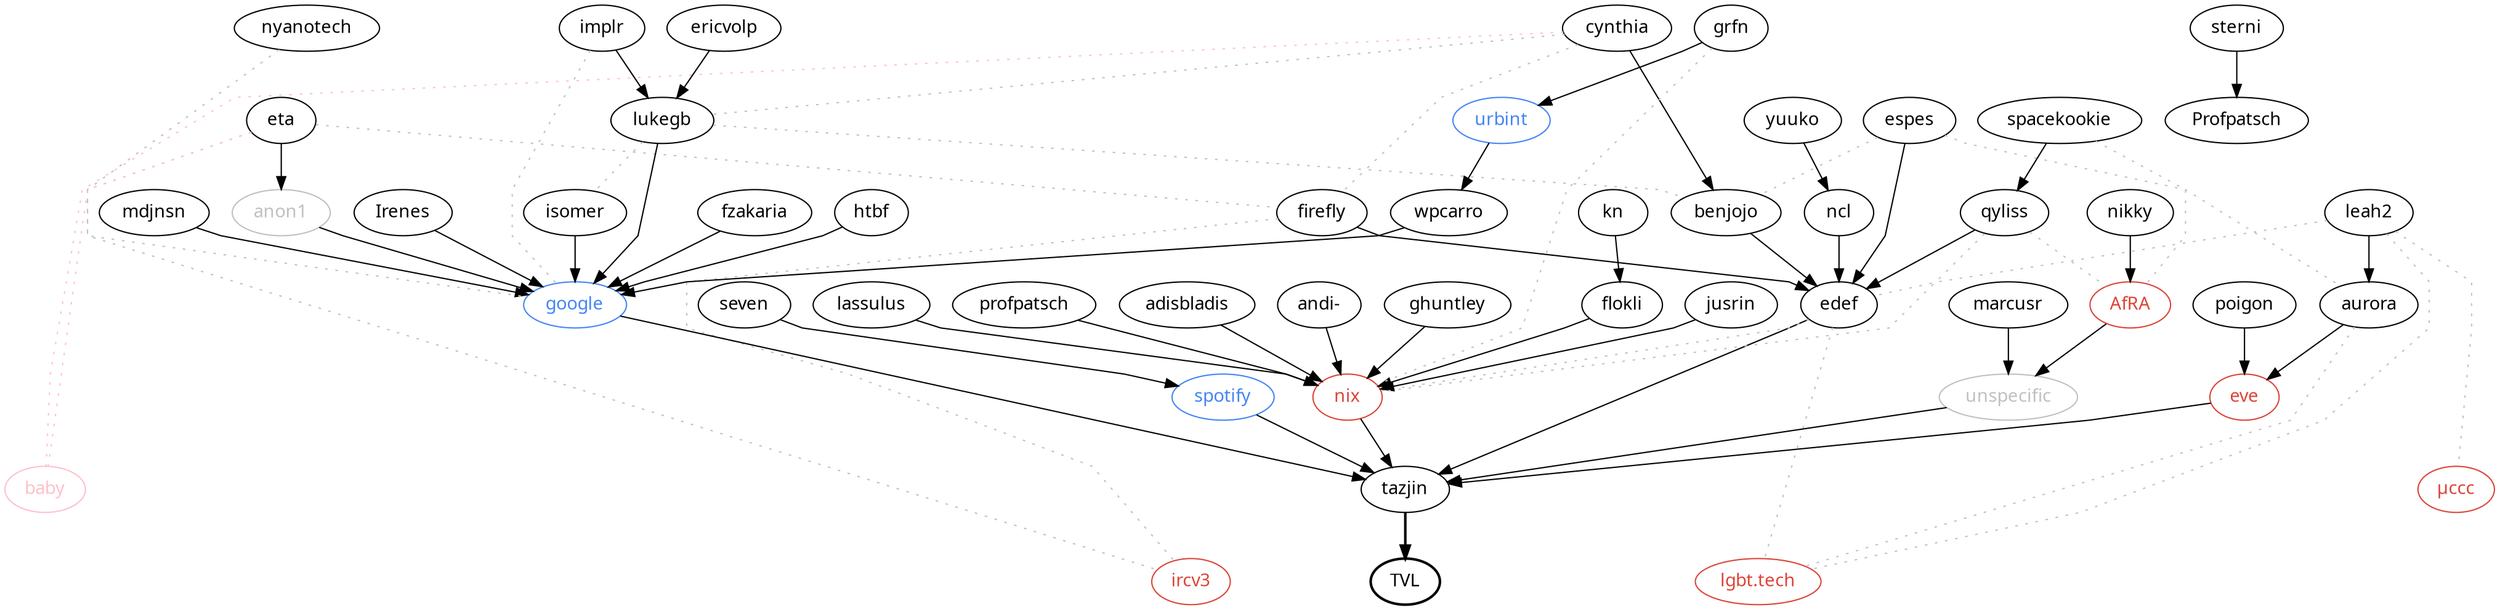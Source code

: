 digraph tvl {
  node [fontname = "JetBrains Mono"];
  overlap = false;
  splines = polyline;

  TVL [style="bold" href="http://tvl.fyi"];
  tazjin -> TVL [style="bold"];

  // people
  subgraph {
    Irenes [href="https://www.pluralpride.com/"];
    adisbladis [href="http://nixos.expert/"];
    andi [label="andi-" href="https://andreas.rammhold.de/"];
    anon1 [color="grey" fontcolor="grey"];
    aurora [href="https://nonegenderleftfox.aventine.se/"];
    benjojo [href="https://benjojo.co.uk/"];
    cynthia [href="https://cynthia.re/"];
    edef [href="https://edef.eu/files/edef.hs"];
    ericvolp [href="https://ericv.me"];
    espes;
    eta [href="https://theta.eu.org/"];
    firefly [href="http://firefly.nu/"];
    flokli [href="https://flokli.de/"];
    fzakaria [href="https://fzakaria.com/"];
    ghuntley [href="https://ghuntley.com/"];
    grfn [href="http://gws.fyi"];
    htbf [href="https://htbf.dev/"];
    implr [href="https://twitter.com/implring"];
    isomer [href="https://www.lorier.net/"];
    jusrin [href="https://jusrin.dev/"];
    kn;
    lassulus;
    leah2 [href="https://leahneukirchen.org/"];
    lukegb [href="https://lukegb.com/"];
    marcusr [href="http://marcus.nordaaker.com/"];
    mdjnsn;
    ncl;
    nikky [href="http://nikky.moe/"];
    nyanotech [href="https://twitter.com/nyanotech"];
    poigon;
    profpatsch [href="http://profpatsch.de/"];
    qyliss [href="https://alyssa.is"];
    seven [href="https://open.spotify.com/user/so7"];
    spacekookie [href="https://spacekookie.de/"];
    sterni [href="https://sterni.lv/"];
    tazjin [href="https://tazj.in/"];
    wpcarro [href="https://wpcarro.dev/"];
    yuuko;
  }

  // companies (blue)
  subgraph {
    node [color="#4285f4" fontcolor="#4285f4"];
    spotify [href="https://www.spotify.com/"];
    google [href="https://www.google.com/"];
    urbint [href="https://www.urbint.com/"];
  }

  // communities? (red)
  subgraph {
    node [color="#db4437" fontcolor="#db4437"];
    eve [href="https://www.eveonline.com/"];
    nix [href="https://nixos.org/nix/"];
    ircv3 [href="https://ircv3.net/"];
    lgbtslack [label="lgbt.tech" href="https://lgbtq.technology/"];
    muccc [label="µccc" href="https://muc.ccc.de/"];
    afra [label="AfRA" href="https://afra-berlin.de/"];
  }

  // special
  subgraph {
    baby [color="pink" fontcolor="pink" href="https://cynthia.re/s/baby"];
    unspecific [color="grey" fontcolor="grey"];
  }

  // primary edges (how did they end up in TVL?)
  subgraph {
    // Direct edges
    nix -> tazjin;
    spotify -> tazjin;
    google -> tazjin;
    eve -> tazjin;
    unspecific -> tazjin;
    edef -> tazjin;

    // via nix
    adisbladis -> nix;
    jusrin -> nix;
    ghuntley -> nix;
    flokli -> nix;
    andi -> nix;
    profpatsch -> nix;
    lassulus -> nix;

    // via edef
    benjojo -> edef;
    espes -> edef;
    firefly -> edef;
    leah2 -> aurora;
    ncl -> edef;
    qyliss -> edef;

    // via spotify
    seven -> spotify;

    // via google
    htbf -> google;
    Irenes -> google;
    isomer -> google;
    lukegb -> google;
    wpcarro -> google;
    fzakaria -> google;
    mdjnsn -> google;

    // via urbint
    grfn -> urbint;

    // random primary
    urbint -> wpcarro;
    anon1 -> google;
    aurora -> eve;
    cynthia -> benjojo;
    eta -> anon1;
    ericvolp -> lukegb;
    marcusr -> unspecific;
    poigon -> eve;
    implr -> lukegb;
    afra -> unspecific;
    nikky -> afra;
    spacekookie -> qyliss;
    kn -> flokli;
    sterni -> Profpatsch;
    yuuko -> ncl;
  }

  // secondary edges (how are they connected otherwise?)
  subgraph {
    edge [weight=0 style="dotted" color="grey" arrowhead="none"];

    // lgbt slack
    aurora -> lgbtslack;
    leah2 -> lgbtslack;
    edef -> lgbtslack;

    // ircv3
    eta -> ircv3;
    firefly -> ircv3;

    // µccc
    leah2 -> muccc;

    // random
    leah2 -> edef;
    lukegb -> isomer;
    eta -> firefly;
    cynthia -> firefly;
    cynthia -> lukegb;
    implr -> google;
    nyanotech -> google;
    lukegb -> benjojo;
    espes -> benjojo;
    espes -> aurora;
    qyliss -> nix;
    grfn -> nix;
    edef -> nix;
    spacekookie -> afra;
    qyliss -> afra;
  }

  // baby
  subgraph {
    edge [weight=0 style="dotted" color="pink" arrowhead="none"];
    cynthia -> baby;
    eta -> baby;
  }
}
